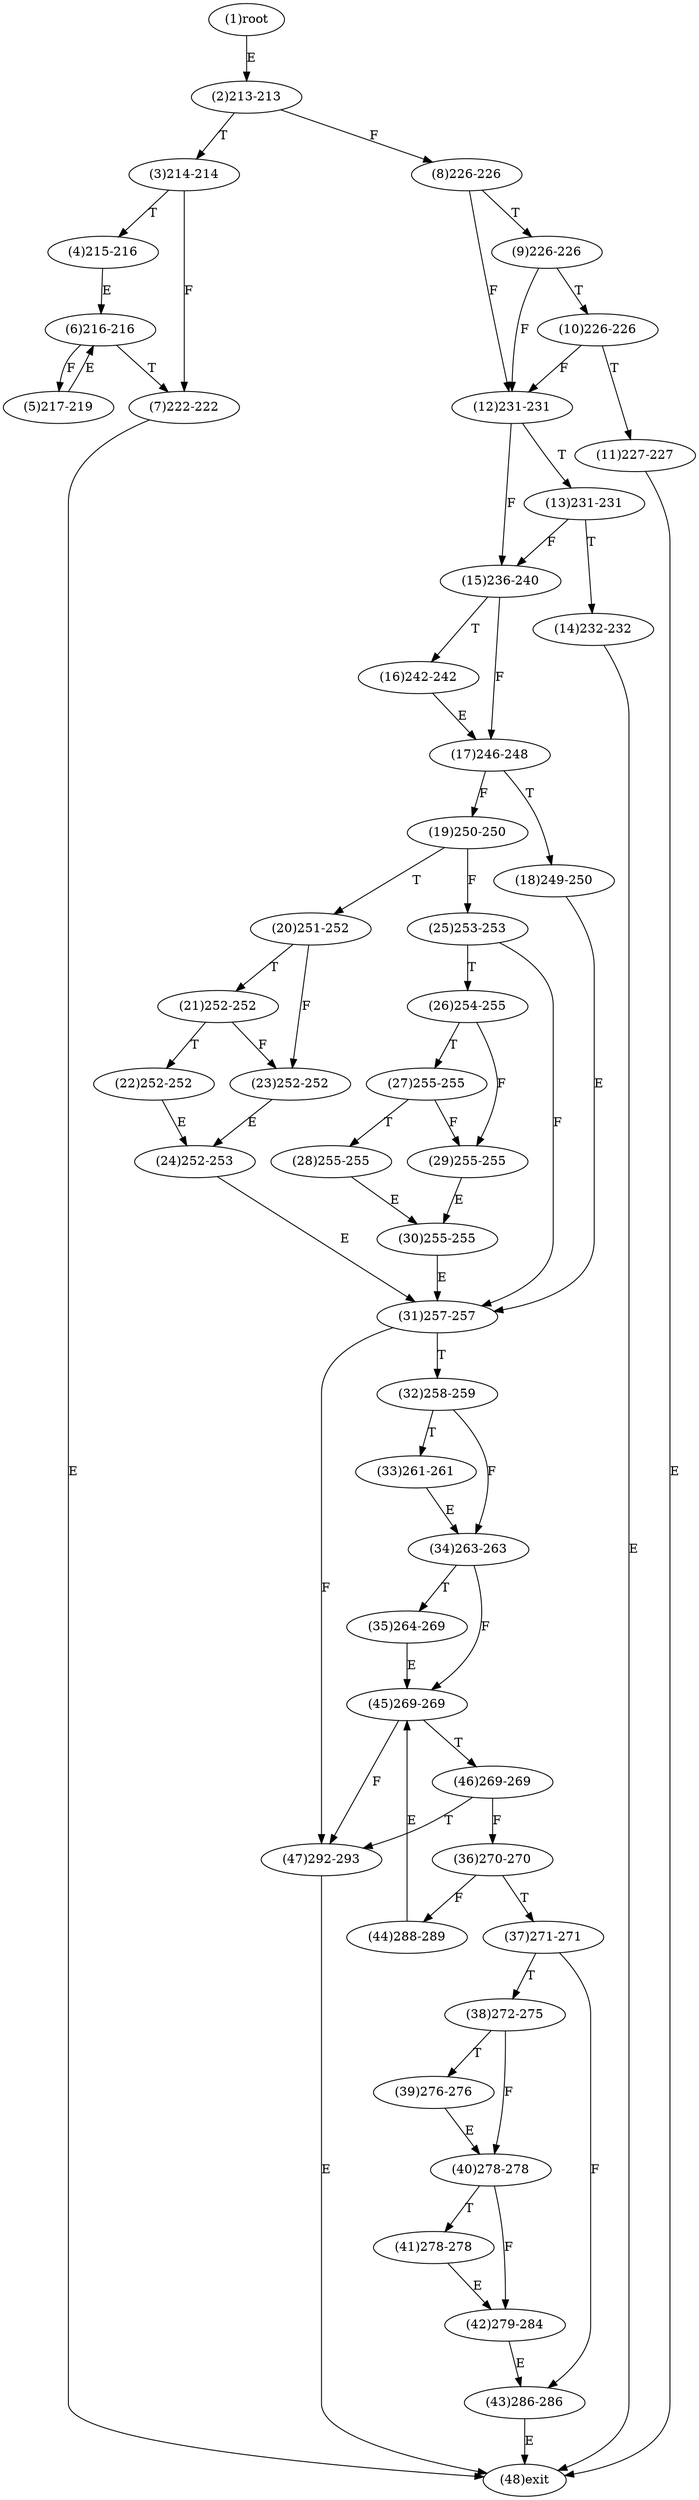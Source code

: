 digraph "" { 
1[ label="(1)root"];
2[ label="(2)213-213"];
3[ label="(3)214-214"];
4[ label="(4)215-216"];
5[ label="(5)217-219"];
6[ label="(6)216-216"];
7[ label="(7)222-222"];
8[ label="(8)226-226"];
9[ label="(9)226-226"];
10[ label="(10)226-226"];
11[ label="(11)227-227"];
12[ label="(12)231-231"];
13[ label="(13)231-231"];
14[ label="(14)232-232"];
15[ label="(15)236-240"];
17[ label="(17)246-248"];
16[ label="(16)242-242"];
19[ label="(19)250-250"];
18[ label="(18)249-250"];
21[ label="(21)252-252"];
20[ label="(20)251-252"];
23[ label="(23)252-252"];
22[ label="(22)252-252"];
25[ label="(25)253-253"];
24[ label="(24)252-253"];
27[ label="(27)255-255"];
26[ label="(26)254-255"];
29[ label="(29)255-255"];
28[ label="(28)255-255"];
31[ label="(31)257-257"];
30[ label="(30)255-255"];
34[ label="(34)263-263"];
35[ label="(35)264-269"];
32[ label="(32)258-259"];
33[ label="(33)261-261"];
38[ label="(38)272-275"];
39[ label="(39)276-276"];
36[ label="(36)270-270"];
37[ label="(37)271-271"];
42[ label="(42)279-284"];
43[ label="(43)286-286"];
40[ label="(40)278-278"];
41[ label="(41)278-278"];
46[ label="(46)269-269"];
47[ label="(47)292-293"];
44[ label="(44)288-289"];
45[ label="(45)269-269"];
48[ label="(48)exit"];
1->2[ label="E"];
2->8[ label="F"];
2->3[ label="T"];
3->7[ label="F"];
3->4[ label="T"];
4->6[ label="E"];
5->6[ label="E"];
6->5[ label="F"];
6->7[ label="T"];
7->48[ label="E"];
8->12[ label="F"];
8->9[ label="T"];
9->12[ label="F"];
9->10[ label="T"];
10->12[ label="F"];
10->11[ label="T"];
11->48[ label="E"];
12->15[ label="F"];
12->13[ label="T"];
13->15[ label="F"];
13->14[ label="T"];
14->48[ label="E"];
15->17[ label="F"];
15->16[ label="T"];
16->17[ label="E"];
17->19[ label="F"];
17->18[ label="T"];
18->31[ label="E"];
19->25[ label="F"];
19->20[ label="T"];
20->23[ label="F"];
20->21[ label="T"];
21->23[ label="F"];
21->22[ label="T"];
22->24[ label="E"];
23->24[ label="E"];
24->31[ label="E"];
25->31[ label="F"];
25->26[ label="T"];
26->29[ label="F"];
26->27[ label="T"];
27->29[ label="F"];
27->28[ label="T"];
28->30[ label="E"];
29->30[ label="E"];
30->31[ label="E"];
31->47[ label="F"];
31->32[ label="T"];
32->34[ label="F"];
32->33[ label="T"];
33->34[ label="E"];
34->45[ label="F"];
34->35[ label="T"];
35->45[ label="E"];
36->44[ label="F"];
36->37[ label="T"];
37->43[ label="F"];
37->38[ label="T"];
38->40[ label="F"];
38->39[ label="T"];
39->40[ label="E"];
40->42[ label="F"];
40->41[ label="T"];
41->42[ label="E"];
42->43[ label="E"];
43->48[ label="E"];
44->45[ label="E"];
45->47[ label="F"];
45->46[ label="T"];
46->36[ label="F"];
46->47[ label="T"];
47->48[ label="E"];
}